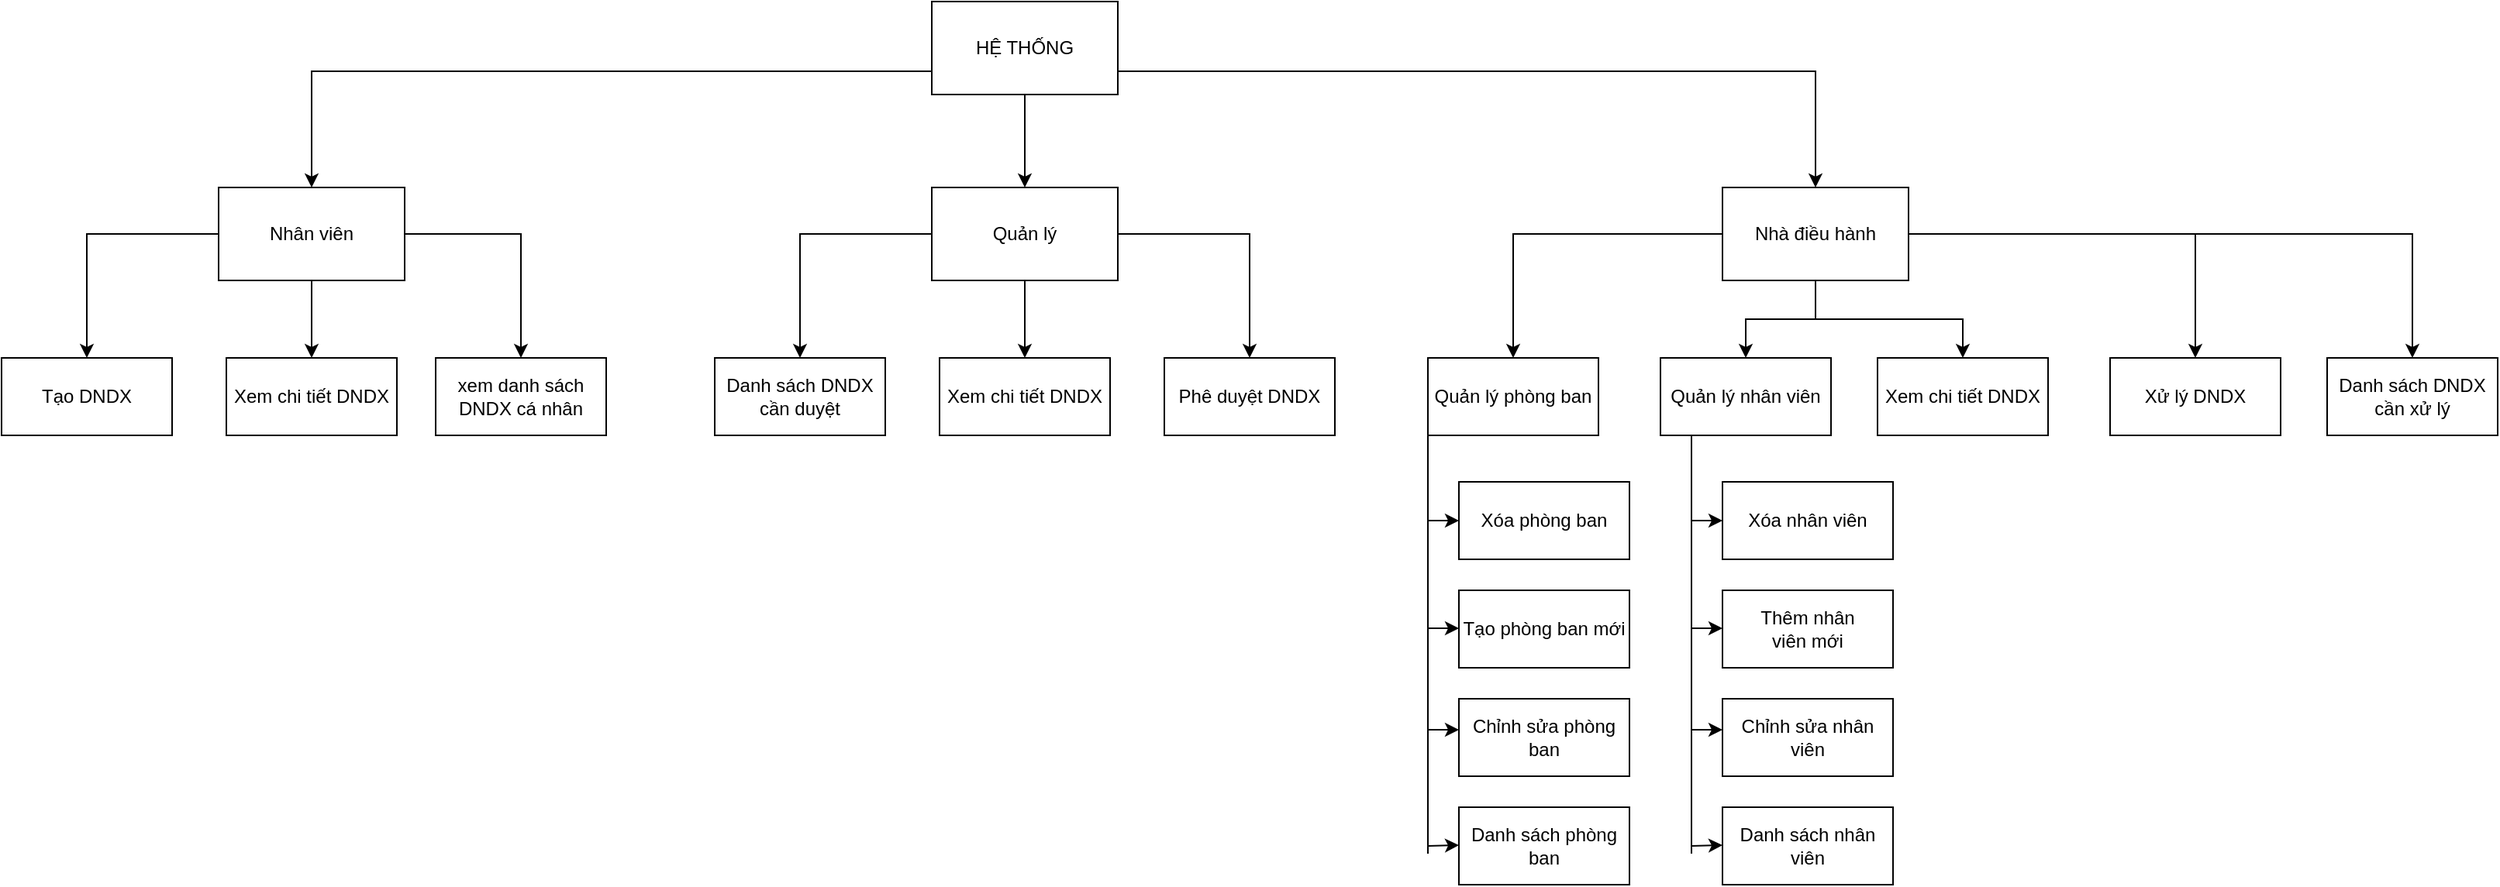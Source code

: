 <mxfile version="13.9.9" type="device"><diagram id="F6l4a9AZ66y7VicXmbPB" name="Page-1"><mxGraphModel dx="1942" dy="504" grid="1" gridSize="10" guides="1" tooltips="1" connect="1" arrows="1" fold="1" page="1" pageScale="1" pageWidth="850" pageHeight="1100" math="0" shadow="0"><root><mxCell id="0"/><mxCell id="1" parent="0"/><mxCell id="xIQLRL_-SEJBHOY2JTHG-20" style="edgeStyle=orthogonalEdgeStyle;rounded=0;orthogonalLoop=1;jettySize=auto;html=1;entryX=0.5;entryY=0;entryDx=0;entryDy=0;exitX=0;exitY=0.75;exitDx=0;exitDy=0;" edge="1" parent="1" source="xIQLRL_-SEJBHOY2JTHG-1" target="xIQLRL_-SEJBHOY2JTHG-2"><mxGeometry relative="1" as="geometry"/></mxCell><mxCell id="xIQLRL_-SEJBHOY2JTHG-21" style="edgeStyle=orthogonalEdgeStyle;rounded=0;orthogonalLoop=1;jettySize=auto;html=1;entryX=0.5;entryY=0;entryDx=0;entryDy=0;" edge="1" parent="1" source="xIQLRL_-SEJBHOY2JTHG-1" target="xIQLRL_-SEJBHOY2JTHG-4"><mxGeometry relative="1" as="geometry"/></mxCell><mxCell id="xIQLRL_-SEJBHOY2JTHG-22" style="edgeStyle=orthogonalEdgeStyle;rounded=0;orthogonalLoop=1;jettySize=auto;html=1;entryX=0.5;entryY=0;entryDx=0;entryDy=0;exitX=1;exitY=0.75;exitDx=0;exitDy=0;" edge="1" parent="1" source="xIQLRL_-SEJBHOY2JTHG-1" target="xIQLRL_-SEJBHOY2JTHG-3"><mxGeometry relative="1" as="geometry"/></mxCell><mxCell id="xIQLRL_-SEJBHOY2JTHG-1" value="HỆ THỐNG" style="rounded=0;whiteSpace=wrap;html=1;" vertex="1" parent="1"><mxGeometry x="340" y="120" width="120" height="60" as="geometry"/></mxCell><mxCell id="xIQLRL_-SEJBHOY2JTHG-56" style="edgeStyle=orthogonalEdgeStyle;rounded=0;orthogonalLoop=1;jettySize=auto;html=1;entryX=0.5;entryY=0;entryDx=0;entryDy=0;" edge="1" parent="1" source="xIQLRL_-SEJBHOY2JTHG-2" target="xIQLRL_-SEJBHOY2JTHG-10"><mxGeometry relative="1" as="geometry"/></mxCell><mxCell id="xIQLRL_-SEJBHOY2JTHG-57" style="edgeStyle=orthogonalEdgeStyle;rounded=0;orthogonalLoop=1;jettySize=auto;html=1;entryX=0.5;entryY=0;entryDx=0;entryDy=0;" edge="1" parent="1" source="xIQLRL_-SEJBHOY2JTHG-2" target="xIQLRL_-SEJBHOY2JTHG-9"><mxGeometry relative="1" as="geometry"/></mxCell><mxCell id="xIQLRL_-SEJBHOY2JTHG-58" style="edgeStyle=orthogonalEdgeStyle;rounded=0;orthogonalLoop=1;jettySize=auto;html=1;entryX=0.5;entryY=0;entryDx=0;entryDy=0;" edge="1" parent="1" source="xIQLRL_-SEJBHOY2JTHG-2" target="xIQLRL_-SEJBHOY2JTHG-11"><mxGeometry relative="1" as="geometry"/></mxCell><mxCell id="xIQLRL_-SEJBHOY2JTHG-2" value="Nhân viên" style="rounded=0;whiteSpace=wrap;html=1;" vertex="1" parent="1"><mxGeometry x="-120" y="240" width="120" height="60" as="geometry"/></mxCell><mxCell id="xIQLRL_-SEJBHOY2JTHG-48" style="edgeStyle=orthogonalEdgeStyle;rounded=0;orthogonalLoop=1;jettySize=auto;html=1;entryX=0.5;entryY=0;entryDx=0;entryDy=0;" edge="1" parent="1" source="xIQLRL_-SEJBHOY2JTHG-3" target="xIQLRL_-SEJBHOY2JTHG-24"><mxGeometry relative="1" as="geometry"/></mxCell><mxCell id="xIQLRL_-SEJBHOY2JTHG-49" style="edgeStyle=orthogonalEdgeStyle;rounded=0;orthogonalLoop=1;jettySize=auto;html=1;entryX=0.5;entryY=0;entryDx=0;entryDy=0;" edge="1" parent="1" source="xIQLRL_-SEJBHOY2JTHG-3" target="xIQLRL_-SEJBHOY2JTHG-23"><mxGeometry relative="1" as="geometry"/></mxCell><mxCell id="xIQLRL_-SEJBHOY2JTHG-50" style="edgeStyle=orthogonalEdgeStyle;rounded=0;orthogonalLoop=1;jettySize=auto;html=1;" edge="1" parent="1" source="xIQLRL_-SEJBHOY2JTHG-3" target="xIQLRL_-SEJBHOY2JTHG-16"><mxGeometry relative="1" as="geometry"/></mxCell><mxCell id="xIQLRL_-SEJBHOY2JTHG-51" style="edgeStyle=orthogonalEdgeStyle;rounded=0;orthogonalLoop=1;jettySize=auto;html=1;entryX=0.5;entryY=0;entryDx=0;entryDy=0;" edge="1" parent="1" source="xIQLRL_-SEJBHOY2JTHG-3" target="xIQLRL_-SEJBHOY2JTHG-18"><mxGeometry relative="1" as="geometry"/></mxCell><mxCell id="xIQLRL_-SEJBHOY2JTHG-52" style="edgeStyle=orthogonalEdgeStyle;rounded=0;orthogonalLoop=1;jettySize=auto;html=1;entryX=0.5;entryY=0;entryDx=0;entryDy=0;" edge="1" parent="1" source="xIQLRL_-SEJBHOY2JTHG-3" target="xIQLRL_-SEJBHOY2JTHG-13"><mxGeometry relative="1" as="geometry"/></mxCell><mxCell id="xIQLRL_-SEJBHOY2JTHG-3" value="Nhà điều hành" style="rounded=0;whiteSpace=wrap;html=1;" vertex="1" parent="1"><mxGeometry x="850" y="240" width="120" height="60" as="geometry"/></mxCell><mxCell id="xIQLRL_-SEJBHOY2JTHG-53" style="edgeStyle=orthogonalEdgeStyle;rounded=0;orthogonalLoop=1;jettySize=auto;html=1;" edge="1" parent="1" source="xIQLRL_-SEJBHOY2JTHG-4" target="xIQLRL_-SEJBHOY2JTHG-14"><mxGeometry relative="1" as="geometry"/></mxCell><mxCell id="xIQLRL_-SEJBHOY2JTHG-54" style="edgeStyle=orthogonalEdgeStyle;rounded=0;orthogonalLoop=1;jettySize=auto;html=1;entryX=0.5;entryY=0;entryDx=0;entryDy=0;" edge="1" parent="1" source="xIQLRL_-SEJBHOY2JTHG-4" target="xIQLRL_-SEJBHOY2JTHG-15"><mxGeometry relative="1" as="geometry"/></mxCell><mxCell id="xIQLRL_-SEJBHOY2JTHG-55" style="edgeStyle=orthogonalEdgeStyle;rounded=0;orthogonalLoop=1;jettySize=auto;html=1;" edge="1" parent="1" source="xIQLRL_-SEJBHOY2JTHG-4" target="xIQLRL_-SEJBHOY2JTHG-17"><mxGeometry relative="1" as="geometry"/></mxCell><mxCell id="xIQLRL_-SEJBHOY2JTHG-4" value="Quản lý" style="rounded=0;whiteSpace=wrap;html=1;" vertex="1" parent="1"><mxGeometry x="340" y="240" width="120" height="60" as="geometry"/></mxCell><mxCell id="xIQLRL_-SEJBHOY2JTHG-9" value="Xem chi tiết DNDX" style="rounded=0;whiteSpace=wrap;html=1;" vertex="1" parent="1"><mxGeometry x="-115" y="350" width="110" height="50" as="geometry"/></mxCell><mxCell id="xIQLRL_-SEJBHOY2JTHG-10" value="Tạo DNDX" style="rounded=0;whiteSpace=wrap;html=1;" vertex="1" parent="1"><mxGeometry x="-260" y="350" width="110" height="50" as="geometry"/></mxCell><mxCell id="xIQLRL_-SEJBHOY2JTHG-11" value="xem danh sách DNDX cá nhân" style="rounded=0;whiteSpace=wrap;html=1;" vertex="1" parent="1"><mxGeometry x="20" y="350" width="110" height="50" as="geometry"/></mxCell><mxCell id="xIQLRL_-SEJBHOY2JTHG-13" value="Danh sách DNDX cần xử lý" style="rounded=0;whiteSpace=wrap;html=1;" vertex="1" parent="1"><mxGeometry x="1240" y="350" width="110" height="50" as="geometry"/></mxCell><mxCell id="xIQLRL_-SEJBHOY2JTHG-14" value="Danh sách DNDX cần duyệt" style="rounded=0;whiteSpace=wrap;html=1;" vertex="1" parent="1"><mxGeometry x="200" y="350" width="110" height="50" as="geometry"/></mxCell><mxCell id="xIQLRL_-SEJBHOY2JTHG-15" value="Xem chi tiết DNDX" style="rounded=0;whiteSpace=wrap;html=1;" vertex="1" parent="1"><mxGeometry x="345" y="350" width="110" height="50" as="geometry"/></mxCell><mxCell id="xIQLRL_-SEJBHOY2JTHG-16" value="Xem chi tiết DNDX" style="rounded=0;whiteSpace=wrap;html=1;" vertex="1" parent="1"><mxGeometry x="950" y="350" width="110" height="50" as="geometry"/></mxCell><mxCell id="xIQLRL_-SEJBHOY2JTHG-17" value="Phê duyệt DNDX" style="rounded=0;whiteSpace=wrap;html=1;" vertex="1" parent="1"><mxGeometry x="490" y="350" width="110" height="50" as="geometry"/></mxCell><mxCell id="xIQLRL_-SEJBHOY2JTHG-18" value="Xử lý DNDX" style="rounded=0;whiteSpace=wrap;html=1;" vertex="1" parent="1"><mxGeometry x="1100" y="350" width="110" height="50" as="geometry"/></mxCell><mxCell id="xIQLRL_-SEJBHOY2JTHG-23" value="Quản lý nhân viên" style="rounded=0;whiteSpace=wrap;html=1;" vertex="1" parent="1"><mxGeometry x="810" y="350" width="110" height="50" as="geometry"/></mxCell><mxCell id="xIQLRL_-SEJBHOY2JTHG-24" value="Quản lý phòng ban" style="rounded=0;whiteSpace=wrap;html=1;" vertex="1" parent="1"><mxGeometry x="660" y="350" width="110" height="50" as="geometry"/></mxCell><mxCell id="xIQLRL_-SEJBHOY2JTHG-26" value="Danh sách phòng ban" style="rounded=0;whiteSpace=wrap;html=1;" vertex="1" parent="1"><mxGeometry x="680" y="640" width="110" height="50" as="geometry"/></mxCell><mxCell id="xIQLRL_-SEJBHOY2JTHG-27" value="Tạo phòng ban mới" style="rounded=0;whiteSpace=wrap;html=1;" vertex="1" parent="1"><mxGeometry x="680" y="500" width="110" height="50" as="geometry"/></mxCell><mxCell id="xIQLRL_-SEJBHOY2JTHG-28" value="Xóa phòng ban" style="rounded=0;whiteSpace=wrap;html=1;" vertex="1" parent="1"><mxGeometry x="680" y="430" width="110" height="50" as="geometry"/></mxCell><mxCell id="xIQLRL_-SEJBHOY2JTHG-29" value="Chỉnh sửa phòng ban" style="rounded=0;whiteSpace=wrap;html=1;" vertex="1" parent="1"><mxGeometry x="680" y="570" width="110" height="50" as="geometry"/></mxCell><mxCell id="xIQLRL_-SEJBHOY2JTHG-32" value="Danh sách nhân viên" style="rounded=0;whiteSpace=wrap;html=1;" vertex="1" parent="1"><mxGeometry x="850" y="640" width="110" height="50" as="geometry"/></mxCell><mxCell id="xIQLRL_-SEJBHOY2JTHG-33" value="Thêm nhân viên&amp;nbsp;mới" style="rounded=0;whiteSpace=wrap;html=1;" vertex="1" parent="1"><mxGeometry x="850" y="500" width="110" height="50" as="geometry"/></mxCell><mxCell id="xIQLRL_-SEJBHOY2JTHG-34" value="Xóa nhân viên" style="rounded=0;whiteSpace=wrap;html=1;" vertex="1" parent="1"><mxGeometry x="850" y="430" width="110" height="50" as="geometry"/></mxCell><mxCell id="xIQLRL_-SEJBHOY2JTHG-35" value="Chỉnh sửa nhân viên" style="rounded=0;whiteSpace=wrap;html=1;" vertex="1" parent="1"><mxGeometry x="850" y="570" width="110" height="50" as="geometry"/></mxCell><mxCell id="xIQLRL_-SEJBHOY2JTHG-36" value="" style="endArrow=none;html=1;" edge="1" parent="1"><mxGeometry width="50" height="50" relative="1" as="geometry"><mxPoint x="660" y="670" as="sourcePoint"/><mxPoint x="660" y="400" as="targetPoint"/></mxGeometry></mxCell><mxCell id="xIQLRL_-SEJBHOY2JTHG-37" value="" style="endArrow=classic;html=1;entryX=0;entryY=0.5;entryDx=0;entryDy=0;" edge="1" parent="1" target="xIQLRL_-SEJBHOY2JTHG-28"><mxGeometry width="50" height="50" relative="1" as="geometry"><mxPoint x="660" y="455" as="sourcePoint"/><mxPoint x="850" y="470" as="targetPoint"/></mxGeometry></mxCell><mxCell id="xIQLRL_-SEJBHOY2JTHG-38" value="" style="endArrow=classic;html=1;entryX=0;entryY=0.5;entryDx=0;entryDy=0;" edge="1" parent="1"><mxGeometry width="50" height="50" relative="1" as="geometry"><mxPoint x="660" y="524.5" as="sourcePoint"/><mxPoint x="680" y="524.5" as="targetPoint"/></mxGeometry></mxCell><mxCell id="xIQLRL_-SEJBHOY2JTHG-39" value="" style="endArrow=classic;html=1;entryX=0;entryY=0.5;entryDx=0;entryDy=0;" edge="1" parent="1"><mxGeometry width="50" height="50" relative="1" as="geometry"><mxPoint x="660" y="590" as="sourcePoint"/><mxPoint x="680" y="590" as="targetPoint"/></mxGeometry></mxCell><mxCell id="xIQLRL_-SEJBHOY2JTHG-40" value="" style="endArrow=classic;html=1;entryX=0;entryY=0.5;entryDx=0;entryDy=0;" edge="1" parent="1"><mxGeometry width="50" height="50" relative="1" as="geometry"><mxPoint x="660" y="665" as="sourcePoint"/><mxPoint x="680" y="664.5" as="targetPoint"/></mxGeometry></mxCell><mxCell id="xIQLRL_-SEJBHOY2JTHG-43" value="" style="endArrow=none;html=1;" edge="1" parent="1"><mxGeometry width="50" height="50" relative="1" as="geometry"><mxPoint x="830" y="670" as="sourcePoint"/><mxPoint x="830" y="400" as="targetPoint"/></mxGeometry></mxCell><mxCell id="xIQLRL_-SEJBHOY2JTHG-44" value="" style="endArrow=classic;html=1;entryX=0;entryY=0.5;entryDx=0;entryDy=0;" edge="1" parent="1"><mxGeometry width="50" height="50" relative="1" as="geometry"><mxPoint x="830" y="455" as="sourcePoint"/><mxPoint x="850" y="455" as="targetPoint"/></mxGeometry></mxCell><mxCell id="xIQLRL_-SEJBHOY2JTHG-45" value="" style="endArrow=classic;html=1;entryX=0;entryY=0.5;entryDx=0;entryDy=0;" edge="1" parent="1"><mxGeometry width="50" height="50" relative="1" as="geometry"><mxPoint x="830" y="524.5" as="sourcePoint"/><mxPoint x="850" y="524.5" as="targetPoint"/></mxGeometry></mxCell><mxCell id="xIQLRL_-SEJBHOY2JTHG-46" value="" style="endArrow=classic;html=1;entryX=0;entryY=0.5;entryDx=0;entryDy=0;" edge="1" parent="1"><mxGeometry width="50" height="50" relative="1" as="geometry"><mxPoint x="830" y="590" as="sourcePoint"/><mxPoint x="850" y="590" as="targetPoint"/></mxGeometry></mxCell><mxCell id="xIQLRL_-SEJBHOY2JTHG-47" value="" style="endArrow=classic;html=1;entryX=0;entryY=0.5;entryDx=0;entryDy=0;" edge="1" parent="1"><mxGeometry width="50" height="50" relative="1" as="geometry"><mxPoint x="830" y="665" as="sourcePoint"/><mxPoint x="850" y="664.5" as="targetPoint"/></mxGeometry></mxCell></root></mxGraphModel></diagram></mxfile>